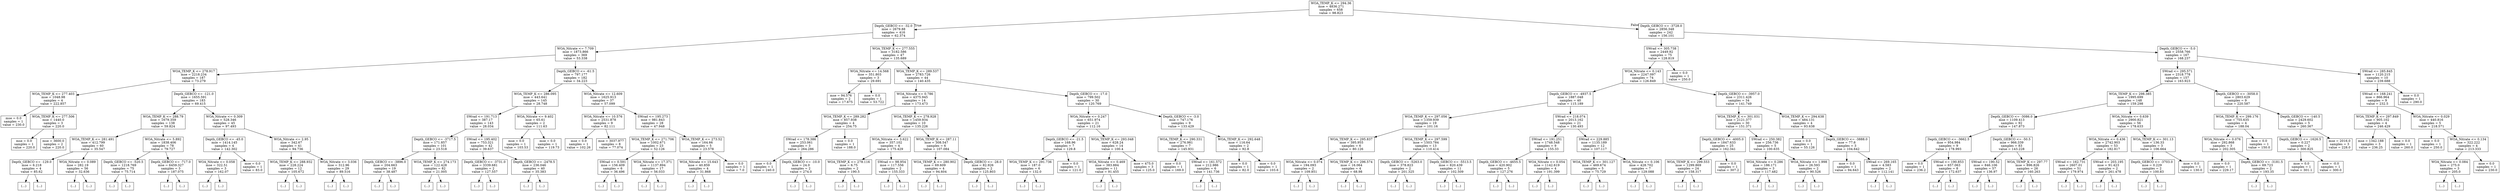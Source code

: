 digraph Tree {
node [shape=box] ;
0 [label="WOA_TEMP_K <= 294.36\nmse = 4836.271\nsamples = 658\nvalue = 98.823"] ;
1 [label="Depth_GEBCO <= -32.0\nmse = 2679.88\nsamples = 416\nvalue = 62.374"] ;
0 -> 1 [labeldistance=2.5, labelangle=45, headlabel="True"] ;
2 [label="WOA_Nitrate <= 7.709\nmse = 1873.866\nsamples = 369\nvalue = 53.338"] ;
1 -> 2 ;
3 [label="WOA_TEMP_K <= 278.917\nmse = 2218.234\nsamples = 187\nvalue = 73.279"] ;
2 -> 3 ;
4 [label="WOA_TEMP_K <= 277.403\nmse = 1048.98\nsamples = 4\nvalue = 222.857"] ;
3 -> 4 ;
5 [label="mse = 0.0\nsamples = 1\nvalue = 230.0"] ;
4 -> 5 ;
6 [label="WOA_TEMP_K <= 277.506\nmse = 1440.0\nsamples = 3\nvalue = 220.0"] ;
4 -> 6 ;
7 [label="mse = 0.0\nsamples = 1\nvalue = 220.0"] ;
6 -> 7 ;
8 [label="mse = 3600.0\nsamples = 2\nvalue = 220.0"] ;
6 -> 8 ;
9 [label="Depth_GEBCO <= -121.0\nmse = 1655.591\nsamples = 183\nvalue = 69.415"] ;
3 -> 9 ;
10 [label="WOA_TEMP_K <= 288.79\nmse = 1679.359\nsamples = 138\nvalue = 59.824"] ;
9 -> 10 ;
11 [label="WOA_TEMP_K <= 281.491\nmse = 412.799\nsamples = 60\nvalue = 35.547"] ;
10 -> 11 ;
12 [label="Depth_GEBCO <= -129.0\nmse = 6.218\nsamples = 4\nvalue = 85.62"] ;
11 -> 12 ;
13 [label="(...)"] ;
12 -> 13 ;
18 [label="(...)"] ;
12 -> 18 ;
19 [label="WOA_Nitrate <= 0.089\nmse = 282.19\nsamples = 56\nvalue = 32.636"] ;
11 -> 19 ;
20 [label="(...)"] ;
19 -> 20 ;
23 [label="(...)"] ;
19 -> 23 ;
96 [label="WOA_Nitrate <= 5.892\nmse = 1838.406\nsamples = 78\nvalue = 79.727"] ;
10 -> 96 ;
97 [label="Depth_GEBCO <= -520.5\nmse = 1218.769\nsamples = 75\nvalue = 75.714"] ;
96 -> 97 ;
98 [label="(...)"] ;
97 -> 98 ;
221 [label="(...)"] ;
97 -> 221 ;
228 [label="Depth_GEBCO <= -717.0\nmse = 6459.327\nsamples = 3\nvalue = 187.075"] ;
96 -> 228 ;
229 [label="(...)"] ;
228 -> 229 ;
232 [label="(...)"] ;
228 -> 232 ;
233 [label="WOA_Nitrate <= 0.309\nmse = 528.346\nsamples = 45\nvalue = 97.493"] ;
9 -> 233 ;
234 [label="Depth_GEBCO <= -45.0\nmse = 1414.145\nsamples = 4\nvalue = 142.302"] ;
233 -> 234 ;
235 [label="WOA_Nitrate <= 0.058\nmse = 322.51\nsamples = 3\nvalue = 162.07"] ;
234 -> 235 ;
236 [label="(...)"] ;
235 -> 236 ;
237 [label="(...)"] ;
235 -> 237 ;
240 [label="mse = 0.0\nsamples = 1\nvalue = 83.0"] ;
234 -> 240 ;
241 [label="WOA_Nitrate <= 2.95\nmse = 342.67\nsamples = 41\nvalue = 94.736"] ;
233 -> 241 ;
242 [label="WOA_TEMP_K <= 288.932\nmse = 228.224\nsamples = 12\nvalue = 105.672"] ;
241 -> 242 ;
243 [label="(...)"] ;
242 -> 243 ;
252 [label="(...)"] ;
242 -> 252 ;
265 [label="WOA_Nitrate <= 3.036\nmse = 312.96\nsamples = 29\nvalue = 89.516"] ;
241 -> 265 ;
266 [label="(...)"] ;
265 -> 266 ;
267 [label="(...)"] ;
265 -> 267 ;
310 [label="Depth_GEBCO <= -61.5\nmse = 797.177\nsamples = 182\nvalue = 34.223"] ;
2 -> 310 ;
311 [label="WOA_TEMP_K <= 286.095\nmse = 443.641\nsamples = 145\nvalue = 28.748"] ;
310 -> 311 ;
312 [label="SWrad <= 191.713\nmse = 387.17\nsamples = 143\nvalue = 28.034"] ;
311 -> 312 ;
313 [label="Depth_GEBCO <= -3717.5\nmse = 171.857\nsamples = 101\nvalue = 23.518"] ;
312 -> 313 ;
314 [label="Depth_GEBCO <= -3896.0\nmse = 204.663\nsamples = 19\nvalue = 38.487"] ;
313 -> 314 ;
315 [label="(...)"] ;
314 -> 315 ;
350 [label="(...)"] ;
314 -> 350 ;
351 [label="WOA_TEMP_K <= 274.173\nmse = 122.428\nsamples = 82\nvalue = 21.005"] ;
313 -> 351 ;
352 [label="(...)"] ;
351 -> 352 ;
381 [label="(...)"] ;
351 -> 381 ;
468 [label="SWrad <= 195.402\nmse = 753.321\nsamples = 42\nvalue = 39.637"] ;
312 -> 468 ;
469 [label="Depth_GEBCO <= -3731.0\nmse = 3339.681\nsamples = 2\nvalue = 127.557"] ;
468 -> 469 ;
470 [label="(...)"] ;
469 -> 470 ;
471 [label="(...)"] ;
469 -> 471 ;
472 [label="Depth_GEBCO <= -2478.5\nmse = 236.046\nsamples = 40\nvalue = 35.383"] ;
468 -> 472 ;
473 [label="(...)"] ;
472 -> 473 ;
510 [label="(...)"] ;
472 -> 510 ;
545 [label="WOA_Nitrate <= 9.402\nmse = 65.61\nsamples = 2\nvalue = 111.63"] ;
311 -> 545 ;
546 [label="mse = 0.0\nsamples = 1\nvalue = 103.53"] ;
545 -> 546 ;
547 [label="mse = 0.0\nsamples = 1\nvalue = 119.73"] ;
545 -> 547 ;
548 [label="WOA_Nitrate <= 12.609\nmse = 1625.913\nsamples = 37\nvalue = 57.099"] ;
310 -> 548 ;
549 [label="WOA_Nitrate <= 10.576\nmse = 2531.878\nsamples = 9\nvalue = 82.111"] ;
548 -> 549 ;
550 [label="mse = 0.0\nsamples = 1\nvalue = 102.26"] ;
549 -> 550 ;
551 [label="mse = 3037.977\nsamples = 8\nvalue = 77.074"] ;
549 -> 551 ;
552 [label="SWrad <= 195.273\nmse = 981.843\nsamples = 28\nvalue = 47.948"] ;
548 -> 552 ;
553 [label="WOA_TEMP_K <= 271.706\nmse = 1002.671\nsamples = 23\nvalue = 52.126"] ;
552 -> 553 ;
554 [label="SWrad <= 0.591\nmse = 156.409\nsamples = 6\nvalue = 36.496"] ;
553 -> 554 ;
555 [label="(...)"] ;
554 -> 555 ;
556 [label="(...)"] ;
554 -> 556 ;
563 [label="WOA_Nitrate <= 17.371\nmse = 1137.894\nsamples = 17\nvalue = 56.033"] ;
553 -> 563 ;
564 [label="(...)"] ;
563 -> 564 ;
567 [label="(...)"] ;
563 -> 567 ;
570 [label="WOA_TEMP_K <= 273.52\nmse = 164.66\nsamples = 5\nvalue = 23.578"] ;
552 -> 570 ;
571 [label="WOA_Nitrate <= 15.643\nmse = 40.859\nsamples = 4\nvalue = 31.868"] ;
570 -> 571 ;
572 [label="(...)"] ;
571 -> 572 ;
573 [label="(...)"] ;
571 -> 573 ;
574 [label="mse = 0.0\nsamples = 1\nvalue = 7.0"] ;
570 -> 574 ;
575 [label="WOA_TEMP_K <= 277.555\nmse = 3182.586\nsamples = 47\nvalue = 135.689"] ;
1 -> 575 ;
576 [label="WOA_Nitrate <= 14.568\nmse = 351.803\nsamples = 3\nvalue = 29.691"] ;
575 -> 576 ;
577 [label="mse = 94.576\nsamples = 2\nvalue = 17.675"] ;
576 -> 577 ;
578 [label="mse = 0.0\nsamples = 1\nvalue = 53.722"] ;
576 -> 578 ;
579 [label="WOA_TEMP_K <= 289.537\nmse = 2783.726\nsamples = 44\nvalue = 140.435"] ;
575 -> 579 ;
580 [label="WOA_Nitrate <= 0.786\nmse = 4375.945\nsamples = 14\nvalue = 173.473"] ;
579 -> 580 ;
581 [label="WOA_TEMP_K <= 289.282\nmse = 857.938\nsamples = 4\nvalue = 254.75"] ;
580 -> 581 ;
582 [label="SWrad <= 178.386\nmse = 253.061\nsamples = 3\nvalue = 264.286"] ;
581 -> 582 ;
583 [label="mse = 0.0\nsamples = 1\nvalue = 240.0"] ;
582 -> 583 ;
584 [label="Depth_GEBCO <= -10.0\nmse = 24.0\nsamples = 2\nvalue = 274.0"] ;
582 -> 584 ;
585 [label="(...)"] ;
584 -> 585 ;
586 [label="(...)"] ;
584 -> 586 ;
587 [label="mse = 0.0\nsamples = 1\nvalue = 188.0"] ;
581 -> 587 ;
588 [label="WOA_TEMP_K <= 278.928\nmse = 1459.934\nsamples = 10\nvalue = 135.226"] ;
580 -> 588 ;
589 [label="WOA_Nitrate <= 3.622\nmse = 357.102\nsamples = 4\nvalue = 175.429"] ;
588 -> 589 ;
590 [label="WOA_TEMP_K <= 278.116\nmse = 6.75\nsamples = 2\nvalue = 190.5"] ;
589 -> 590 ;
591 [label="(...)"] ;
590 -> 591 ;
592 [label="(...)"] ;
590 -> 592 ;
593 [label="SWrad <= 98.954\nmse = 117.556\nsamples = 2\nvalue = 155.333"] ;
589 -> 593 ;
594 [label="(...)"] ;
593 -> 594 ;
595 [label="(...)"] ;
593 -> 595 ;
596 [label="WOA_TEMP_K <= 287.11\nmse = 308.547\nsamples = 6\nvalue = 107.084"] ;
588 -> 596 ;
597 [label="WOA_TEMP_K <= 280.902\nmse = 69.609\nsamples = 4\nvalue = 94.604"] ;
596 -> 597 ;
598 [label="(...)"] ;
597 -> 598 ;
601 [label="(...)"] ;
597 -> 601 ;
604 [label="Depth_GEBCO <= -28.0\nmse = 82.926\nsamples = 2\nvalue = 125.803"] ;
596 -> 604 ;
605 [label="(...)"] ;
604 -> 605 ;
606 [label="(...)"] ;
604 -> 606 ;
607 [label="Depth_GEBCO <= -17.0\nmse = 799.502\nsamples = 30\nvalue = 120.769"] ;
579 -> 607 ;
608 [label="WOA_Nitrate <= 0.247\nmse = 651.974\nsamples = 21\nvalue = 112.16"] ;
607 -> 608 ;
609 [label="Depth_GEBCO <= -21.5\nmse = 168.96\nsamples = 7\nvalue = 129.8"] ;
608 -> 609 ;
610 [label="WOA_TEMP_K <= 291.736\nmse = 187.0\nsamples = 6\nvalue = 132.0"] ;
609 -> 610 ;
611 [label="(...)"] ;
610 -> 611 ;
612 [label="(...)"] ;
610 -> 612 ;
613 [label="mse = 0.0\nsamples = 1\nvalue = 121.0"] ;
609 -> 613 ;
614 [label="WOA_TEMP_K <= 293.048\nmse = 628.24\nsamples = 14\nvalue = 100.4"] ;
608 -> 614 ;
615 [label="WOA_Nitrate <= 0.469\nmse = 383.884\nsamples = 11\nvalue = 91.455"] ;
614 -> 615 ;
616 [label="(...)"] ;
615 -> 616 ;
621 [label="(...)"] ;
615 -> 621 ;
632 [label="mse = 475.0\nsamples = 3\nvalue = 125.0"] ;
614 -> 632 ;
633 [label="Depth_GEBCO <= -3.0\nmse = 747.176\nsamples = 9\nvalue = 133.429"] ;
607 -> 633 ;
634 [label="WOA_TEMP_K <= 290.331\nmse = 276.981\nsamples = 7\nvalue = 145.931"] ;
633 -> 634 ;
635 [label="mse = 0.0\nsamples = 1\nvalue = 169.0"] ;
634 -> 635 ;
636 [label="SWrad <= 161.572\nmse = 212.986\nsamples = 6\nvalue = 141.736"] ;
634 -> 636 ;
637 [label="(...)"] ;
636 -> 637 ;
640 [label="(...)"] ;
636 -> 640 ;
647 [label="WOA_TEMP_K <= 292.648\nmse = 116.64\nsamples = 2\nvalue = 92.8"] ;
633 -> 647 ;
648 [label="mse = 0.0\nsamples = 1\nvalue = 82.0"] ;
647 -> 648 ;
649 [label="mse = 0.0\nsamples = 1\nvalue = 103.6"] ;
647 -> 649 ;
650 [label="Depth_GEBCO <= -3728.0\nmse = 2856.348\nsamples = 242\nvalue = 156.101"] ;
0 -> 650 [labeldistance=2.5, labelangle=-45, headlabel="False"] ;
651 [label="SWrad <= 305.738\nmse = 2449.92\nsamples = 75\nvalue = 128.819"] ;
650 -> 651 ;
652 [label="WOA_Nitrate <= 0.143\nmse = 2247.097\nsamples = 74\nvalue = 126.849"] ;
651 -> 652 ;
653 [label="Depth_GEBCO <= -4937.5\nmse = 1887.048\nsamples = 40\nvalue = 115.189"] ;
652 -> 653 ;
654 [label="WOA_TEMP_K <= 297.056\nmse = 1359.939\nsamples = 19\nvalue = 101.16"] ;
653 -> 654 ;
655 [label="WOA_TEMP_K <= 295.837\nmse = 395.955\nsamples = 6\nvalue = 80.126"] ;
654 -> 655 ;
656 [label="WOA_Nitrate <= 0.074\nmse = 194.093\nsamples = 2\nvalue = 109.851"] ;
655 -> 656 ;
657 [label="(...)"] ;
656 -> 657 ;
658 [label="(...)"] ;
656 -> 658 ;
659 [label="WOA_TEMP_K <= 296.574\nmse = 16.064\nsamples = 4\nvalue = 68.98"] ;
655 -> 659 ;
660 [label="(...)"] ;
659 -> 660 ;
661 [label="(...)"] ;
659 -> 661 ;
664 [label="WOA_TEMP_K <= 297.599\nmse = 1503.784\nsamples = 13\nvalue = 110.414"] ;
654 -> 664 ;
665 [label="Depth_GEBCO <= -5263.0\nmse = 378.823\nsamples = 2\nvalue = 201.325"] ;
664 -> 665 ;
666 [label="(...)"] ;
665 -> 666 ;
667 [label="(...)"] ;
665 -> 667 ;
668 [label="Depth_GEBCO <= -5513.5\nmse = 820.439\nsamples = 11\nvalue = 102.509"] ;
664 -> 668 ;
669 [label="(...)"] ;
668 -> 669 ;
678 [label="(...)"] ;
668 -> 678 ;
687 [label="SWrad <= 218.074\nmse = 2013.162\nsamples = 21\nvalue = 130.493"] ;
653 -> 687 ;
688 [label="SWrad <= 191.251\nmse = 1748.548\nsamples = 9\nvalue = 155.33"] ;
687 -> 688 ;
689 [label="Depth_GEBCO <= -4655.5\nmse = 420.902\nsamples = 5\nvalue = 127.276"] ;
688 -> 689 ;
690 [label="(...)"] ;
689 -> 690 ;
693 [label="(...)"] ;
689 -> 693 ;
696 [label="WOA_Nitrate <= 0.054\nmse = 1142.619\nsamples = 4\nvalue = 191.399"] ;
688 -> 696 ;
697 [label="(...)"] ;
696 -> 697 ;
702 [label="(...)"] ;
696 -> 702 ;
703 [label="SWrad <= 229.885\nmse = 1135.189\nsamples = 12\nvalue = 107.117"] ;
687 -> 703 ;
704 [label="WOA_TEMP_K <= 301.127\nmse = 469.674\nsamples = 5\nvalue = 75.729"] ;
703 -> 704 ;
705 [label="(...)"] ;
704 -> 705 ;
710 [label="(...)"] ;
704 -> 710 ;
713 [label="WOA_Nitrate <= 0.106\nmse = 428.702\nsamples = 7\nvalue = 129.088"] ;
703 -> 713 ;
714 [label="(...)"] ;
713 -> 714 ;
725 [label="(...)"] ;
713 -> 725 ;
726 [label="Depth_GEBCO <= -3957.0\nmse = 2311.426\nsamples = 34\nvalue = 141.749"] ;
652 -> 726 ;
727 [label="WOA_TEMP_K <= 301.031\nmse = 2121.377\nsamples = 30\nvalue = 151.371"] ;
726 -> 727 ;
728 [label="Depth_GEBCO <= -4005.0\nmse = 1847.633\nsamples = 25\nvalue = 162.341"] ;
727 -> 728 ;
729 [label="WOA_TEMP_K <= 299.553\nmse = 1299.869\nsamples = 24\nvalue = 158.317"] ;
728 -> 729 ;
730 [label="(...)"] ;
729 -> 730 ;
763 [label="(...)"] ;
729 -> 763 ;
776 [label="mse = 0.0\nsamples = 1\nvalue = 307.2"] ;
728 -> 776 ;
777 [label="SWrad <= 250.382\nmse = 256.736\nsamples = 5\nvalue = 100.635"] ;
727 -> 777 ;
778 [label="WOA_Nitrate <= 0.286\nmse = 186.171\nsamples = 3\nvalue = 117.482"] ;
777 -> 778 ;
779 [label="(...)"] ;
778 -> 779 ;
780 [label="(...)"] ;
778 -> 780 ;
783 [label="WOA_Nitrate <= 1.998\nmse = 26.593\nsamples = 2\nvalue = 90.526"] ;
777 -> 783 ;
784 [label="(...)"] ;
783 -> 784 ;
785 [label="(...)"] ;
783 -> 785 ;
786 [label="WOA_TEMP_K <= 294.638\nmse = 484.131\nsamples = 4\nvalue = 93.638"] ;
726 -> 786 ;
787 [label="mse = 0.0\nsamples = 1\nvalue = 55.126"] ;
786 -> 787 ;
788 [label="Depth_GEBCO <= -3888.0\nmse = 77.6\nsamples = 3\nvalue = 104.642"] ;
786 -> 788 ;
789 [label="mse = 0.0\nsamples = 1\nvalue = 94.643"] ;
788 -> 789 ;
790 [label="SWrad <= 269.165\nmse = 4.583\nsamples = 2\nvalue = 112.141"] ;
788 -> 790 ;
791 [label="(...)"] ;
790 -> 791 ;
792 [label="(...)"] ;
790 -> 792 ;
793 [label="mse = 0.0\nsamples = 1\nvalue = 250.0"] ;
651 -> 793 ;
794 [label="Depth_GEBCO <= -5.0\nmse = 2558.766\nsamples = 167\nvalue = 168.237"] ;
650 -> 794 ;
795 [label="SWrad <= 295.571\nmse = 2318.778\nsamples = 157\nvalue = 163.923"] ;
794 -> 795 ;
796 [label="WOA_TEMP_K <= 298.385\nmse = 1995.699\nsamples = 148\nvalue = 159.298"] ;
795 -> 796 ;
797 [label="Depth_GEBCO <= -3086.0\nmse = 1109.413\nsamples = 92\nvalue = 147.873"] ;
796 -> 797 ;
798 [label="Depth_GEBCO <= -3662.5\nmse = 954.984\nsamples = 9\nvalue = 178.993"] ;
797 -> 798 ;
799 [label="mse = 0.0\nsamples = 1\nvalue = 236.2"] ;
798 -> 799 ;
800 [label="SWrad <= 190.853\nmse = 657.063\nsamples = 8\nvalue = 172.637"] ;
798 -> 800 ;
801 [label="(...)"] ;
800 -> 801 ;
802 [label="(...)"] ;
800 -> 802 ;
813 [label="Depth_GEBCO <= -50.5\nmse = 966.339\nsamples = 83\nvalue = 143.228"] ;
797 -> 813 ;
814 [label="SWrad <= 190.52\nmse = 846.106\nsamples = 57\nvalue = 136.97"] ;
813 -> 814 ;
815 [label="(...)"] ;
814 -> 815 ;
870 [label="(...)"] ;
814 -> 870 ;
909 [label="WOA_TEMP_K <= 297.77\nmse = 896.826\nsamples = 26\nvalue = 160.263"] ;
813 -> 909 ;
910 [label="(...)"] ;
909 -> 910 ;
937 [label="(...)"] ;
909 -> 937 ;
942 [label="WOA_Nitrate <= 0.639\nmse = 2900.821\nsamples = 56\nvalue = 178.633"] ;
796 -> 942 ;
943 [label="WOA_Nitrate <= 0.436\nmse = 2742.903\nsamples = 53\nvalue = 182.817"] ;
942 -> 943 ;
944 [label="SWrad <= 162.731\nmse = 2607.01\nsamples = 51\nvalue = 179.974"] ;
943 -> 944 ;
945 [label="(...)"] ;
944 -> 945 ;
956 [label="(...)"] ;
944 -> 956 ;
1003 [label="SWrad <= 203.195\nmse = 91.423\nsamples = 2\nvalue = 261.478"] ;
943 -> 1003 ;
1004 [label="(...)"] ;
1003 -> 1004 ;
1005 [label="(...)"] ;
1003 -> 1005 ;
1006 [label="WOA_TEMP_K <= 301.13\nmse = 136.33\nsamples = 3\nvalue = 106.664"] ;
942 -> 1006 ;
1007 [label="Depth_GEBCO <= -3703.0\nmse = 0.229\nsamples = 2\nvalue = 100.83"] ;
1006 -> 1007 ;
1008 [label="(...)"] ;
1007 -> 1008 ;
1009 [label="(...)"] ;
1007 -> 1009 ;
1010 [label="mse = 0.0\nsamples = 1\nvalue = 130.0"] ;
1006 -> 1010 ;
1011 [label="Depth_GEBCO <= -3058.0\nmse = 2803.629\nsamples = 9\nvalue = 220.587"] ;
795 -> 1011 ;
1012 [label="WOA_TEMP_K <= 299.176\nmse = 755.635\nsamples = 4\nvalue = 188.04"] ;
1011 -> 1012 ;
1013 [label="WOA_Nitrate <= 0.076\nmse = 292.868\nsamples = 3\nvalue = 202.305"] ;
1012 -> 1013 ;
1014 [label="mse = 0.0\nsamples = 1\nvalue = 229.17"] ;
1013 -> 1014 ;
1015 [label="Depth_GEBCO <= -3181.5\nmse = 69.723\nsamples = 2\nvalue = 193.35"] ;
1013 -> 1015 ;
1016 [label="(...)"] ;
1015 -> 1016 ;
1017 [label="(...)"] ;
1015 -> 1017 ;
1018 [label="mse = 0.0\nsamples = 1\nvalue = 150.0"] ;
1012 -> 1018 ;
1019 [label="Depth_GEBCO <= -140.5\nmse = 2429.602\nsamples = 5\nvalue = 260.367"] ;
1011 -> 1019 ;
1020 [label="Depth_GEBCO <= -1626.5\nmse = 0.227\nsamples = 2\nvalue = 300.825"] ;
1019 -> 1020 ;
1021 [label="mse = 0.0\nsamples = 1\nvalue = 301.1"] ;
1020 -> 1021 ;
1022 [label="mse = -0.0\nsamples = 1\nvalue = 300.0"] ;
1020 -> 1022 ;
1023 [label="mse = 2016.0\nsamples = 3\nvalue = 228.0"] ;
1019 -> 1023 ;
1024 [label="SWrad <= 285.845\nmse = 1120.215\nsamples = 10\nvalue = 239.688"] ;
794 -> 1024 ;
1025 [label="SWrad <= 168.241\nmse = 866.964\nsamples = 9\nvalue = 232.5"] ;
1024 -> 1025 ;
1026 [label="WOA_TEMP_K <= 297.849\nmse = 905.102\nsamples = 4\nvalue = 246.429"] ;
1025 -> 1026 ;
1027 [label="mse = 1342.188\nsamples = 3\nvalue = 236.25"] ;
1026 -> 1027 ;
1028 [label="mse = 0.0\nsamples = 1\nvalue = 260.0"] ;
1026 -> 1028 ;
1029 [label="WOA_Nitrate <= 0.029\nmse = 440.816\nsamples = 5\nvalue = 218.571"] ;
1025 -> 1029 ;
1030 [label="mse = 0.0\nsamples = 1\nvalue = 250.0"] ;
1029 -> 1030 ;
1031 [label="WOA_Nitrate <= 0.134\nmse = 322.222\nsamples = 4\nvalue = 213.333"] ;
1029 -> 1031 ;
1032 [label="WOA_Nitrate <= 0.084\nmse = 275.0\nsamples = 3\nvalue = 205.0"] ;
1031 -> 1032 ;
1033 [label="(...)"] ;
1032 -> 1033 ;
1034 [label="(...)"] ;
1032 -> 1034 ;
1035 [label="mse = 0.0\nsamples = 1\nvalue = 230.0"] ;
1031 -> 1035 ;
1036 [label="mse = 0.0\nsamples = 1\nvalue = 290.0"] ;
1024 -> 1036 ;
}